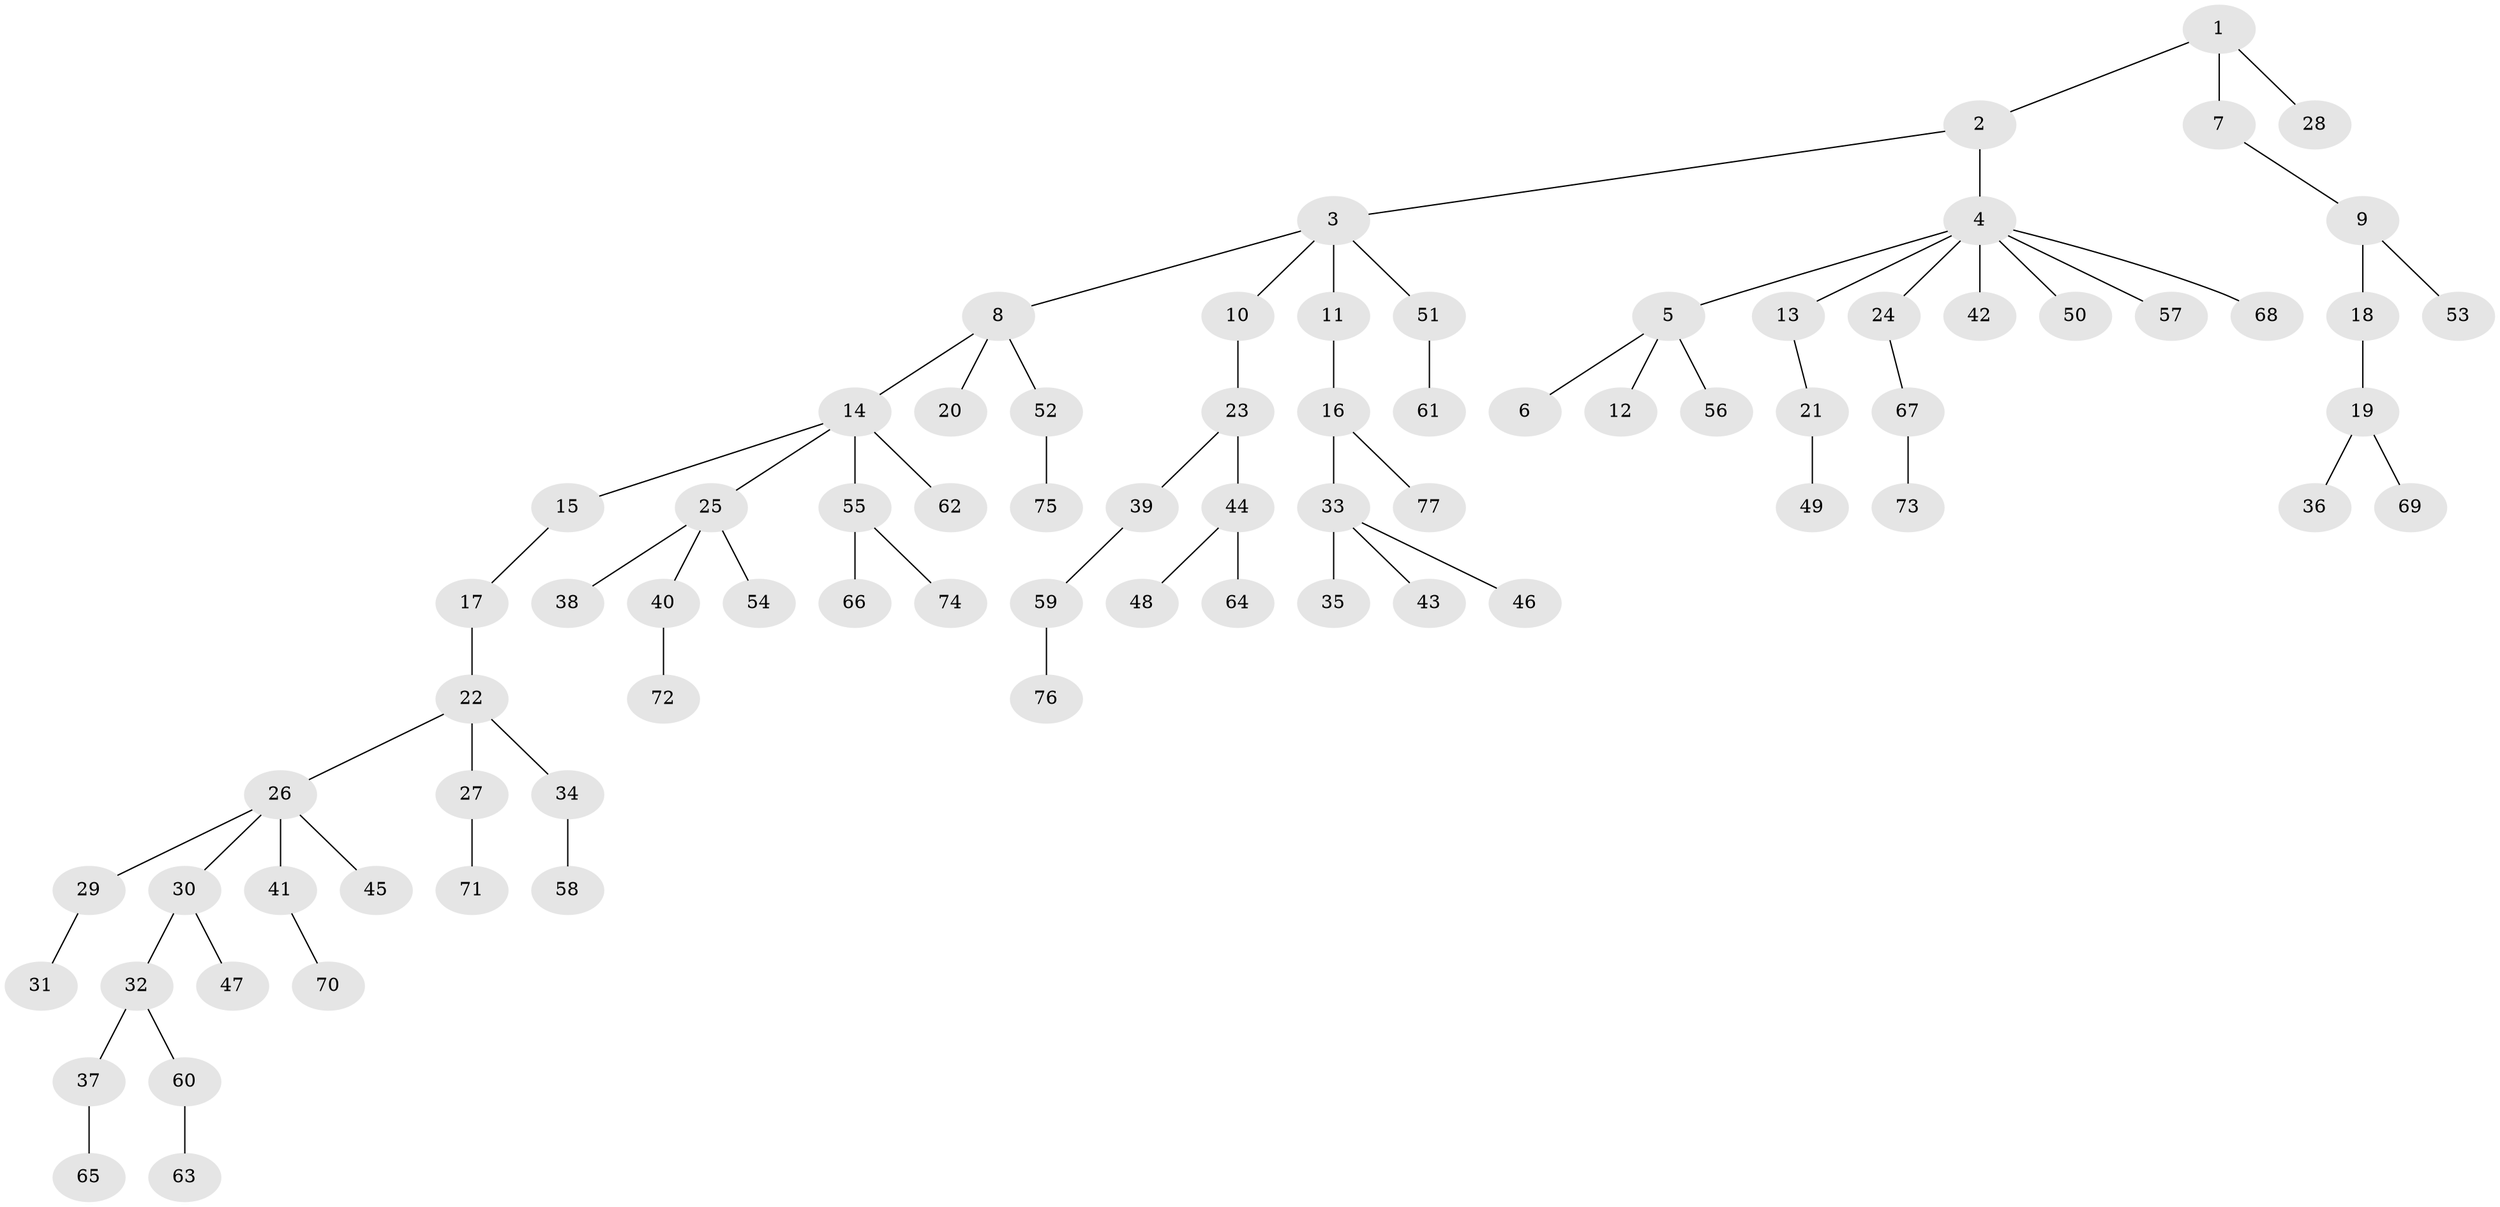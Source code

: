 // coarse degree distribution, {3: 0.1282051282051282, 5: 0.02564102564102564, 2: 0.2564102564102564, 4: 0.05128205128205128, 1: 0.5128205128205128, 8: 0.02564102564102564}
// Generated by graph-tools (version 1.1) at 2025/37/03/04/25 23:37:21]
// undirected, 77 vertices, 76 edges
graph export_dot {
  node [color=gray90,style=filled];
  1;
  2;
  3;
  4;
  5;
  6;
  7;
  8;
  9;
  10;
  11;
  12;
  13;
  14;
  15;
  16;
  17;
  18;
  19;
  20;
  21;
  22;
  23;
  24;
  25;
  26;
  27;
  28;
  29;
  30;
  31;
  32;
  33;
  34;
  35;
  36;
  37;
  38;
  39;
  40;
  41;
  42;
  43;
  44;
  45;
  46;
  47;
  48;
  49;
  50;
  51;
  52;
  53;
  54;
  55;
  56;
  57;
  58;
  59;
  60;
  61;
  62;
  63;
  64;
  65;
  66;
  67;
  68;
  69;
  70;
  71;
  72;
  73;
  74;
  75;
  76;
  77;
  1 -- 2;
  1 -- 7;
  1 -- 28;
  2 -- 3;
  2 -- 4;
  3 -- 8;
  3 -- 10;
  3 -- 11;
  3 -- 51;
  4 -- 5;
  4 -- 13;
  4 -- 24;
  4 -- 42;
  4 -- 50;
  4 -- 57;
  4 -- 68;
  5 -- 6;
  5 -- 12;
  5 -- 56;
  7 -- 9;
  8 -- 14;
  8 -- 20;
  8 -- 52;
  9 -- 18;
  9 -- 53;
  10 -- 23;
  11 -- 16;
  13 -- 21;
  14 -- 15;
  14 -- 25;
  14 -- 55;
  14 -- 62;
  15 -- 17;
  16 -- 33;
  16 -- 77;
  17 -- 22;
  18 -- 19;
  19 -- 36;
  19 -- 69;
  21 -- 49;
  22 -- 26;
  22 -- 27;
  22 -- 34;
  23 -- 39;
  23 -- 44;
  24 -- 67;
  25 -- 38;
  25 -- 40;
  25 -- 54;
  26 -- 29;
  26 -- 30;
  26 -- 41;
  26 -- 45;
  27 -- 71;
  29 -- 31;
  30 -- 32;
  30 -- 47;
  32 -- 37;
  32 -- 60;
  33 -- 35;
  33 -- 43;
  33 -- 46;
  34 -- 58;
  37 -- 65;
  39 -- 59;
  40 -- 72;
  41 -- 70;
  44 -- 48;
  44 -- 64;
  51 -- 61;
  52 -- 75;
  55 -- 66;
  55 -- 74;
  59 -- 76;
  60 -- 63;
  67 -- 73;
}
